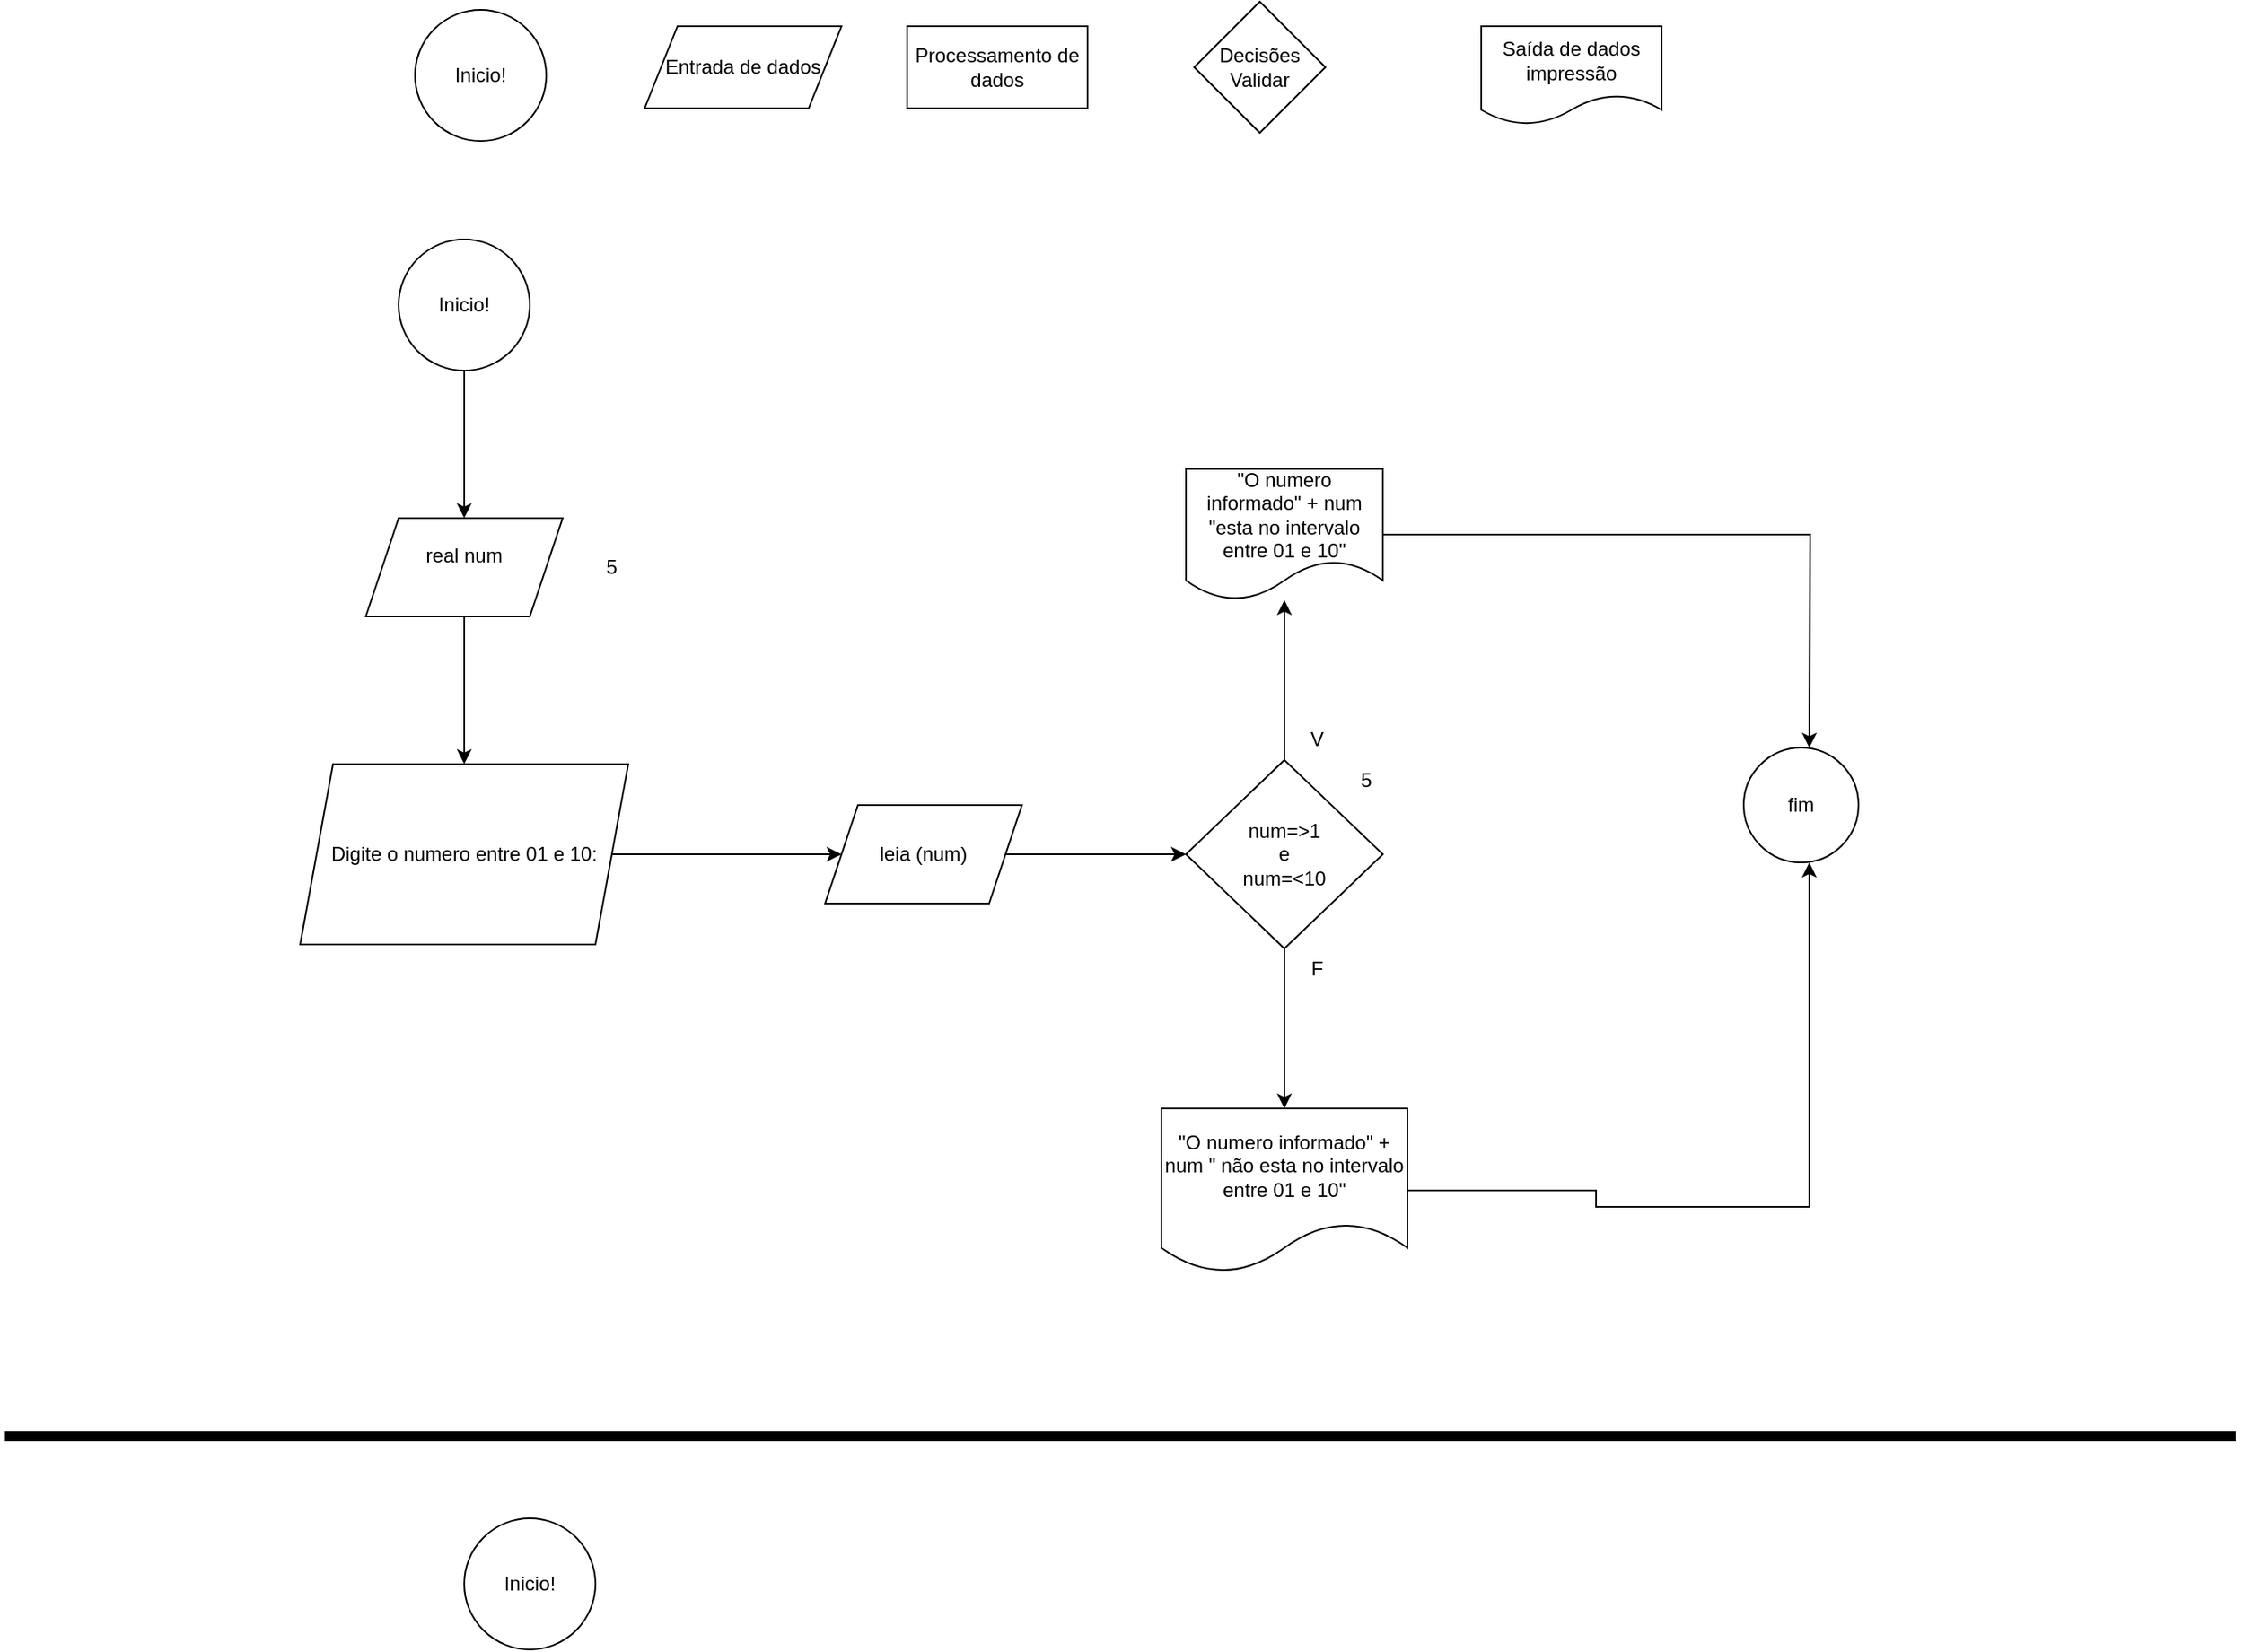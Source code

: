 <mxfile version="24.7.17">
  <diagram name="Página-1" id="FA7tsEo-P84ghZjffCtK">
    <mxGraphModel dx="1834" dy="728" grid="1" gridSize="10" guides="1" tooltips="1" connect="1" arrows="1" fold="1" page="0" pageScale="1" pageWidth="827" pageHeight="1169" math="0" shadow="0">
      <root>
        <mxCell id="0" />
        <mxCell id="1" parent="0" />
        <mxCell id="u_yYj3u7olqI98gE9NBk-2" value="Inicio!" style="ellipse;whiteSpace=wrap;html=1;aspect=fixed;" parent="1" vertex="1">
          <mxGeometry x="-30" y="10" width="80" height="80" as="geometry" />
        </mxCell>
        <mxCell id="u_yYj3u7olqI98gE9NBk-6" value="Processamento de dados" style="rounded=0;whiteSpace=wrap;html=1;" parent="1" vertex="1">
          <mxGeometry x="270" y="20" width="110" height="50" as="geometry" />
        </mxCell>
        <mxCell id="u_yYj3u7olqI98gE9NBk-8" value="Saída de dados&lt;div&gt;impressão&lt;/div&gt;" style="shape=document;whiteSpace=wrap;html=1;boundedLbl=1;" parent="1" vertex="1">
          <mxGeometry x="620" y="20" width="110" height="60" as="geometry" />
        </mxCell>
        <mxCell id="u_yYj3u7olqI98gE9NBk-13" value="Entrada de dados" style="shape=parallelogram;perimeter=parallelogramPerimeter;whiteSpace=wrap;html=1;fixedSize=1;" parent="1" vertex="1">
          <mxGeometry x="110" y="20" width="120" height="50" as="geometry" />
        </mxCell>
        <mxCell id="ewO4qt-HssFdieLYnpRI-35" value="" style="edgeStyle=orthogonalEdgeStyle;rounded=0;orthogonalLoop=1;jettySize=auto;html=1;" edge="1" parent="1" source="ewO4qt-HssFdieLYnpRI-1" target="ewO4qt-HssFdieLYnpRI-34">
          <mxGeometry relative="1" as="geometry" />
        </mxCell>
        <mxCell id="ewO4qt-HssFdieLYnpRI-1" value="Inicio!" style="ellipse;whiteSpace=wrap;html=1;aspect=fixed;" vertex="1" parent="1">
          <mxGeometry x="-40" y="150" width="80" height="80" as="geometry" />
        </mxCell>
        <mxCell id="ewO4qt-HssFdieLYnpRI-17" value="Decisões&lt;div&gt;Validar&lt;/div&gt;" style="rhombus;whiteSpace=wrap;html=1;" vertex="1" parent="1">
          <mxGeometry x="445" y="5" width="80" height="80" as="geometry" />
        </mxCell>
        <mxCell id="ewO4qt-HssFdieLYnpRI-25" value="" style="endArrow=none;html=1;rounded=0;strokeWidth=6;" edge="1" parent="1">
          <mxGeometry width="50" height="50" relative="1" as="geometry">
            <mxPoint x="-280" y="880" as="sourcePoint" />
            <mxPoint x="1080" y="880" as="targetPoint" />
          </mxGeometry>
        </mxCell>
        <mxCell id="ewO4qt-HssFdieLYnpRI-26" value="Inicio!" style="ellipse;whiteSpace=wrap;html=1;aspect=fixed;" vertex="1" parent="1">
          <mxGeometry y="930" width="80" height="80" as="geometry" />
        </mxCell>
        <mxCell id="ewO4qt-HssFdieLYnpRI-37" value="" style="edgeStyle=orthogonalEdgeStyle;rounded=0;orthogonalLoop=1;jettySize=auto;html=1;" edge="1" parent="1" source="ewO4qt-HssFdieLYnpRI-34" target="ewO4qt-HssFdieLYnpRI-36">
          <mxGeometry relative="1" as="geometry" />
        </mxCell>
        <mxCell id="ewO4qt-HssFdieLYnpRI-34" value="real num&lt;div&gt;&lt;br&gt;&lt;/div&gt;" style="shape=parallelogram;perimeter=parallelogramPerimeter;whiteSpace=wrap;html=1;fixedSize=1;" vertex="1" parent="1">
          <mxGeometry x="-60" y="320" width="120" height="60" as="geometry" />
        </mxCell>
        <mxCell id="ewO4qt-HssFdieLYnpRI-41" value="" style="edgeStyle=orthogonalEdgeStyle;rounded=0;orthogonalLoop=1;jettySize=auto;html=1;" edge="1" parent="1" source="ewO4qt-HssFdieLYnpRI-36" target="ewO4qt-HssFdieLYnpRI-40">
          <mxGeometry relative="1" as="geometry" />
        </mxCell>
        <mxCell id="ewO4qt-HssFdieLYnpRI-36" value="Digite o numero entre 01 e 10:" style="shape=parallelogram;perimeter=parallelogramPerimeter;whiteSpace=wrap;html=1;fixedSize=1;" vertex="1" parent="1">
          <mxGeometry x="-100" y="470" width="200" height="110" as="geometry" />
        </mxCell>
        <mxCell id="ewO4qt-HssFdieLYnpRI-43" value="" style="edgeStyle=orthogonalEdgeStyle;rounded=0;orthogonalLoop=1;jettySize=auto;html=1;" edge="1" parent="1" source="ewO4qt-HssFdieLYnpRI-40" target="ewO4qt-HssFdieLYnpRI-42">
          <mxGeometry relative="1" as="geometry" />
        </mxCell>
        <mxCell id="ewO4qt-HssFdieLYnpRI-40" value="leia (num)" style="shape=parallelogram;perimeter=parallelogramPerimeter;whiteSpace=wrap;html=1;fixedSize=1;" vertex="1" parent="1">
          <mxGeometry x="220" y="495" width="120" height="60" as="geometry" />
        </mxCell>
        <mxCell id="ewO4qt-HssFdieLYnpRI-47" value="" style="edgeStyle=orthogonalEdgeStyle;rounded=0;orthogonalLoop=1;jettySize=auto;html=1;" edge="1" parent="1" source="ewO4qt-HssFdieLYnpRI-42" target="ewO4qt-HssFdieLYnpRI-46">
          <mxGeometry relative="1" as="geometry" />
        </mxCell>
        <mxCell id="ewO4qt-HssFdieLYnpRI-49" value="" style="edgeStyle=orthogonalEdgeStyle;rounded=0;orthogonalLoop=1;jettySize=auto;html=1;" edge="1" parent="1" source="ewO4qt-HssFdieLYnpRI-42" target="ewO4qt-HssFdieLYnpRI-48">
          <mxGeometry relative="1" as="geometry" />
        </mxCell>
        <mxCell id="ewO4qt-HssFdieLYnpRI-42" value="num=&amp;gt;1&lt;div&gt;&lt;span style=&quot;background-color: initial;&quot;&gt;e&lt;/span&gt;&lt;/div&gt;&lt;div&gt;&lt;span style=&quot;background-color: initial;&quot;&gt;num=&amp;lt;10&lt;/span&gt;&lt;/div&gt;" style="rhombus;whiteSpace=wrap;html=1;" vertex="1" parent="1">
          <mxGeometry x="440" y="467.5" width="120" height="115" as="geometry" />
        </mxCell>
        <mxCell id="ewO4qt-HssFdieLYnpRI-44" value="5" style="text;html=1;align=center;verticalAlign=middle;whiteSpace=wrap;rounded=0;" vertex="1" parent="1">
          <mxGeometry x="60" y="335" width="60" height="30" as="geometry" />
        </mxCell>
        <mxCell id="ewO4qt-HssFdieLYnpRI-45" value="5" style="text;html=1;align=center;verticalAlign=middle;whiteSpace=wrap;rounded=0;" vertex="1" parent="1">
          <mxGeometry x="520" y="465" width="60" height="30" as="geometry" />
        </mxCell>
        <mxCell id="ewO4qt-HssFdieLYnpRI-53" value="" style="edgeStyle=orthogonalEdgeStyle;rounded=0;orthogonalLoop=1;jettySize=auto;html=1;" edge="1" parent="1" source="ewO4qt-HssFdieLYnpRI-46">
          <mxGeometry relative="1" as="geometry">
            <mxPoint x="820" y="530" as="targetPoint" />
            <Array as="points">
              <mxPoint x="690" y="730" />
              <mxPoint x="690" y="740" />
              <mxPoint x="820" y="740" />
            </Array>
          </mxGeometry>
        </mxCell>
        <mxCell id="ewO4qt-HssFdieLYnpRI-46" value="&lt;br&gt;&lt;span style=&quot;color: rgb(0, 0, 0); font-family: Helvetica; font-size: 12px; font-style: normal; font-variant-ligatures: normal; font-variant-caps: normal; font-weight: 400; letter-spacing: normal; orphans: 2; text-align: center; text-indent: 0px; text-transform: none; widows: 2; word-spacing: 0px; -webkit-text-stroke-width: 0px; white-space: normal; background-color: rgb(255, 255, 255); text-decoration-thickness: initial; text-decoration-style: initial; text-decoration-color: initial; display: inline !important; float: none;&quot;&gt;&quot;O numero informado&quot; + num &quot; não esta no intervalo entre 01 e 10&quot;&lt;/span&gt;&lt;div&gt;&lt;br/&gt;&lt;/div&gt;" style="shape=document;whiteSpace=wrap;html=1;boundedLbl=1;" vertex="1" parent="1">
          <mxGeometry x="425" y="680" width="150" height="100" as="geometry" />
        </mxCell>
        <mxCell id="ewO4qt-HssFdieLYnpRI-55" value="" style="edgeStyle=orthogonalEdgeStyle;rounded=0;orthogonalLoop=1;jettySize=auto;html=1;" edge="1" parent="1" source="ewO4qt-HssFdieLYnpRI-48">
          <mxGeometry relative="1" as="geometry">
            <mxPoint x="820" y="460" as="targetPoint" />
          </mxGeometry>
        </mxCell>
        <mxCell id="ewO4qt-HssFdieLYnpRI-48" value="&quot;O numero informado&quot; + num &quot;esta no intervalo entre 01 e 10&quot;" style="shape=document;whiteSpace=wrap;html=1;boundedLbl=1;" vertex="1" parent="1">
          <mxGeometry x="440" y="290" width="120" height="80" as="geometry" />
        </mxCell>
        <mxCell id="ewO4qt-HssFdieLYnpRI-50" value="V" style="text;html=1;align=center;verticalAlign=middle;whiteSpace=wrap;rounded=0;" vertex="1" parent="1">
          <mxGeometry x="490" y="440" width="60" height="30" as="geometry" />
        </mxCell>
        <mxCell id="ewO4qt-HssFdieLYnpRI-51" value="F" style="text;html=1;align=center;verticalAlign=middle;whiteSpace=wrap;rounded=0;" vertex="1" parent="1">
          <mxGeometry x="490" y="580" width="60" height="30" as="geometry" />
        </mxCell>
        <mxCell id="ewO4qt-HssFdieLYnpRI-57" value="fim" style="ellipse;whiteSpace=wrap;html=1;aspect=fixed;" vertex="1" parent="1">
          <mxGeometry x="780" y="460" width="70" height="70" as="geometry" />
        </mxCell>
      </root>
    </mxGraphModel>
  </diagram>
</mxfile>
